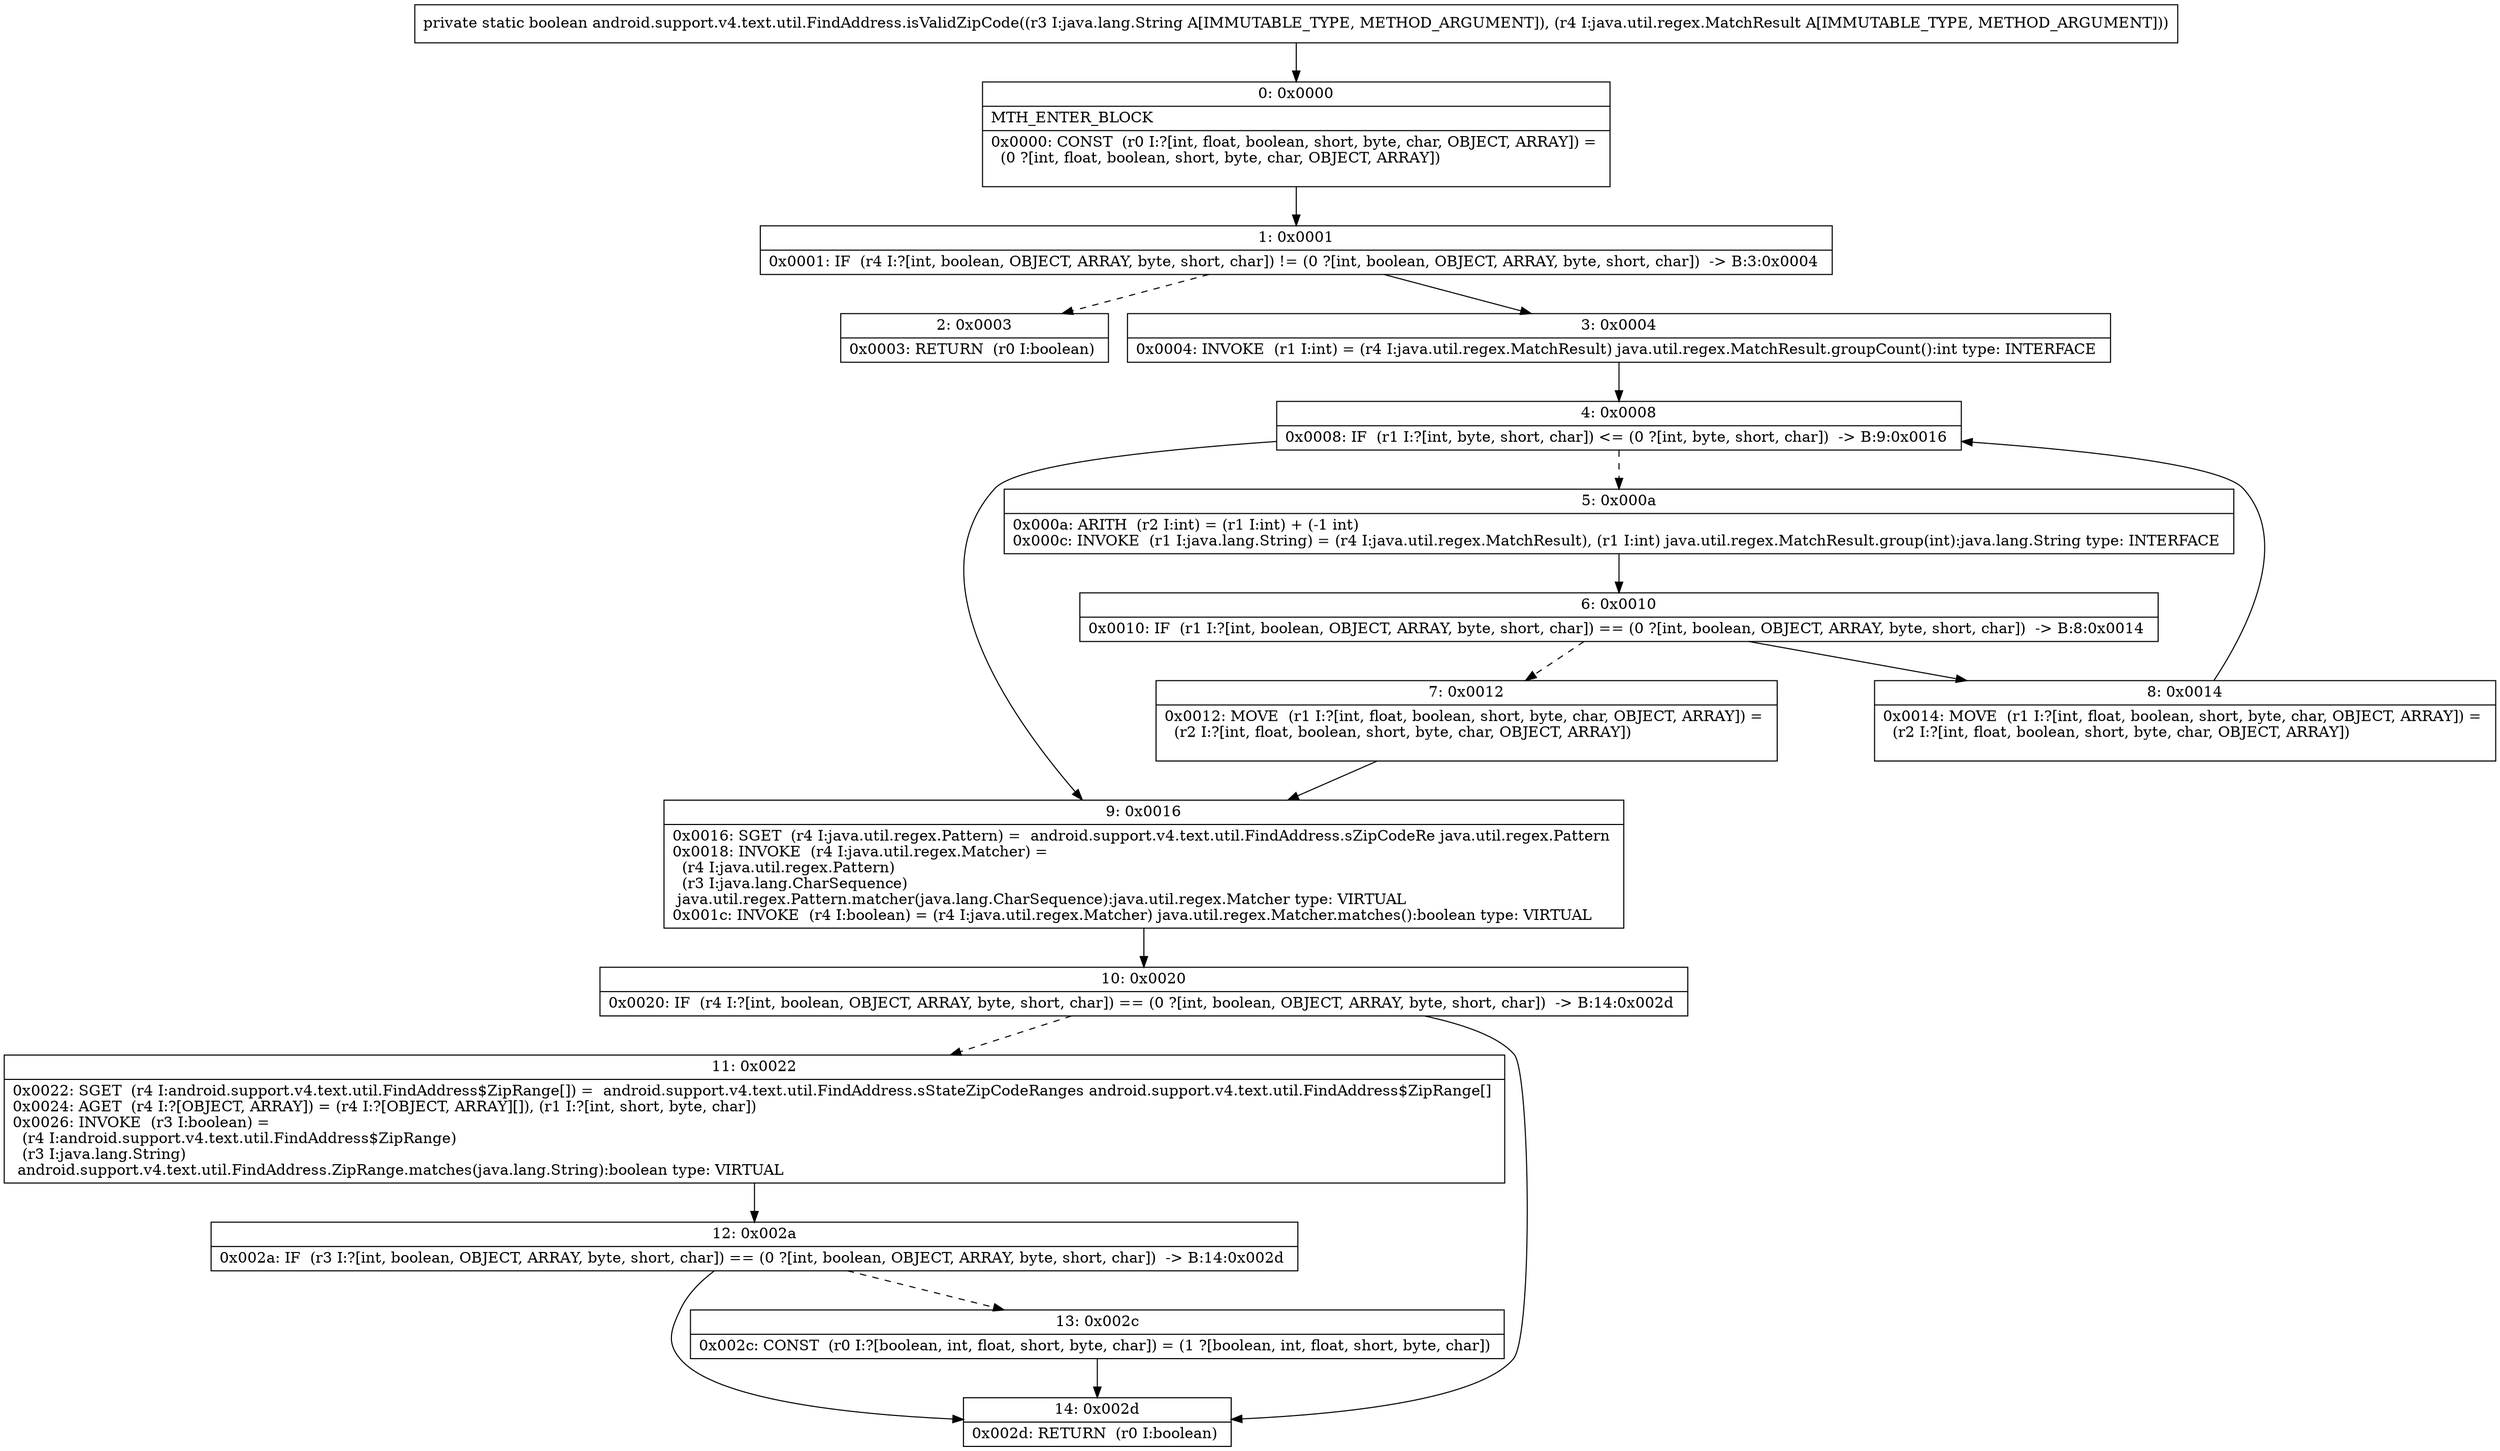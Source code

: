 digraph "CFG forandroid.support.v4.text.util.FindAddress.isValidZipCode(Ljava\/lang\/String;Ljava\/util\/regex\/MatchResult;)Z" {
Node_0 [shape=record,label="{0\:\ 0x0000|MTH_ENTER_BLOCK\l|0x0000: CONST  (r0 I:?[int, float, boolean, short, byte, char, OBJECT, ARRAY]) = \l  (0 ?[int, float, boolean, short, byte, char, OBJECT, ARRAY])\l \l}"];
Node_1 [shape=record,label="{1\:\ 0x0001|0x0001: IF  (r4 I:?[int, boolean, OBJECT, ARRAY, byte, short, char]) != (0 ?[int, boolean, OBJECT, ARRAY, byte, short, char])  \-\> B:3:0x0004 \l}"];
Node_2 [shape=record,label="{2\:\ 0x0003|0x0003: RETURN  (r0 I:boolean) \l}"];
Node_3 [shape=record,label="{3\:\ 0x0004|0x0004: INVOKE  (r1 I:int) = (r4 I:java.util.regex.MatchResult) java.util.regex.MatchResult.groupCount():int type: INTERFACE \l}"];
Node_4 [shape=record,label="{4\:\ 0x0008|0x0008: IF  (r1 I:?[int, byte, short, char]) \<= (0 ?[int, byte, short, char])  \-\> B:9:0x0016 \l}"];
Node_5 [shape=record,label="{5\:\ 0x000a|0x000a: ARITH  (r2 I:int) = (r1 I:int) + (\-1 int) \l0x000c: INVOKE  (r1 I:java.lang.String) = (r4 I:java.util.regex.MatchResult), (r1 I:int) java.util.regex.MatchResult.group(int):java.lang.String type: INTERFACE \l}"];
Node_6 [shape=record,label="{6\:\ 0x0010|0x0010: IF  (r1 I:?[int, boolean, OBJECT, ARRAY, byte, short, char]) == (0 ?[int, boolean, OBJECT, ARRAY, byte, short, char])  \-\> B:8:0x0014 \l}"];
Node_7 [shape=record,label="{7\:\ 0x0012|0x0012: MOVE  (r1 I:?[int, float, boolean, short, byte, char, OBJECT, ARRAY]) = \l  (r2 I:?[int, float, boolean, short, byte, char, OBJECT, ARRAY])\l \l}"];
Node_8 [shape=record,label="{8\:\ 0x0014|0x0014: MOVE  (r1 I:?[int, float, boolean, short, byte, char, OBJECT, ARRAY]) = \l  (r2 I:?[int, float, boolean, short, byte, char, OBJECT, ARRAY])\l \l}"];
Node_9 [shape=record,label="{9\:\ 0x0016|0x0016: SGET  (r4 I:java.util.regex.Pattern) =  android.support.v4.text.util.FindAddress.sZipCodeRe java.util.regex.Pattern \l0x0018: INVOKE  (r4 I:java.util.regex.Matcher) = \l  (r4 I:java.util.regex.Pattern)\l  (r3 I:java.lang.CharSequence)\l java.util.regex.Pattern.matcher(java.lang.CharSequence):java.util.regex.Matcher type: VIRTUAL \l0x001c: INVOKE  (r4 I:boolean) = (r4 I:java.util.regex.Matcher) java.util.regex.Matcher.matches():boolean type: VIRTUAL \l}"];
Node_10 [shape=record,label="{10\:\ 0x0020|0x0020: IF  (r4 I:?[int, boolean, OBJECT, ARRAY, byte, short, char]) == (0 ?[int, boolean, OBJECT, ARRAY, byte, short, char])  \-\> B:14:0x002d \l}"];
Node_11 [shape=record,label="{11\:\ 0x0022|0x0022: SGET  (r4 I:android.support.v4.text.util.FindAddress$ZipRange[]) =  android.support.v4.text.util.FindAddress.sStateZipCodeRanges android.support.v4.text.util.FindAddress$ZipRange[] \l0x0024: AGET  (r4 I:?[OBJECT, ARRAY]) = (r4 I:?[OBJECT, ARRAY][]), (r1 I:?[int, short, byte, char]) \l0x0026: INVOKE  (r3 I:boolean) = \l  (r4 I:android.support.v4.text.util.FindAddress$ZipRange)\l  (r3 I:java.lang.String)\l android.support.v4.text.util.FindAddress.ZipRange.matches(java.lang.String):boolean type: VIRTUAL \l}"];
Node_12 [shape=record,label="{12\:\ 0x002a|0x002a: IF  (r3 I:?[int, boolean, OBJECT, ARRAY, byte, short, char]) == (0 ?[int, boolean, OBJECT, ARRAY, byte, short, char])  \-\> B:14:0x002d \l}"];
Node_13 [shape=record,label="{13\:\ 0x002c|0x002c: CONST  (r0 I:?[boolean, int, float, short, byte, char]) = (1 ?[boolean, int, float, short, byte, char]) \l}"];
Node_14 [shape=record,label="{14\:\ 0x002d|0x002d: RETURN  (r0 I:boolean) \l}"];
MethodNode[shape=record,label="{private static boolean android.support.v4.text.util.FindAddress.isValidZipCode((r3 I:java.lang.String A[IMMUTABLE_TYPE, METHOD_ARGUMENT]), (r4 I:java.util.regex.MatchResult A[IMMUTABLE_TYPE, METHOD_ARGUMENT])) }"];
MethodNode -> Node_0;
Node_0 -> Node_1;
Node_1 -> Node_2[style=dashed];
Node_1 -> Node_3;
Node_3 -> Node_4;
Node_4 -> Node_5[style=dashed];
Node_4 -> Node_9;
Node_5 -> Node_6;
Node_6 -> Node_7[style=dashed];
Node_6 -> Node_8;
Node_7 -> Node_9;
Node_8 -> Node_4;
Node_9 -> Node_10;
Node_10 -> Node_11[style=dashed];
Node_10 -> Node_14;
Node_11 -> Node_12;
Node_12 -> Node_13[style=dashed];
Node_12 -> Node_14;
Node_13 -> Node_14;
}

